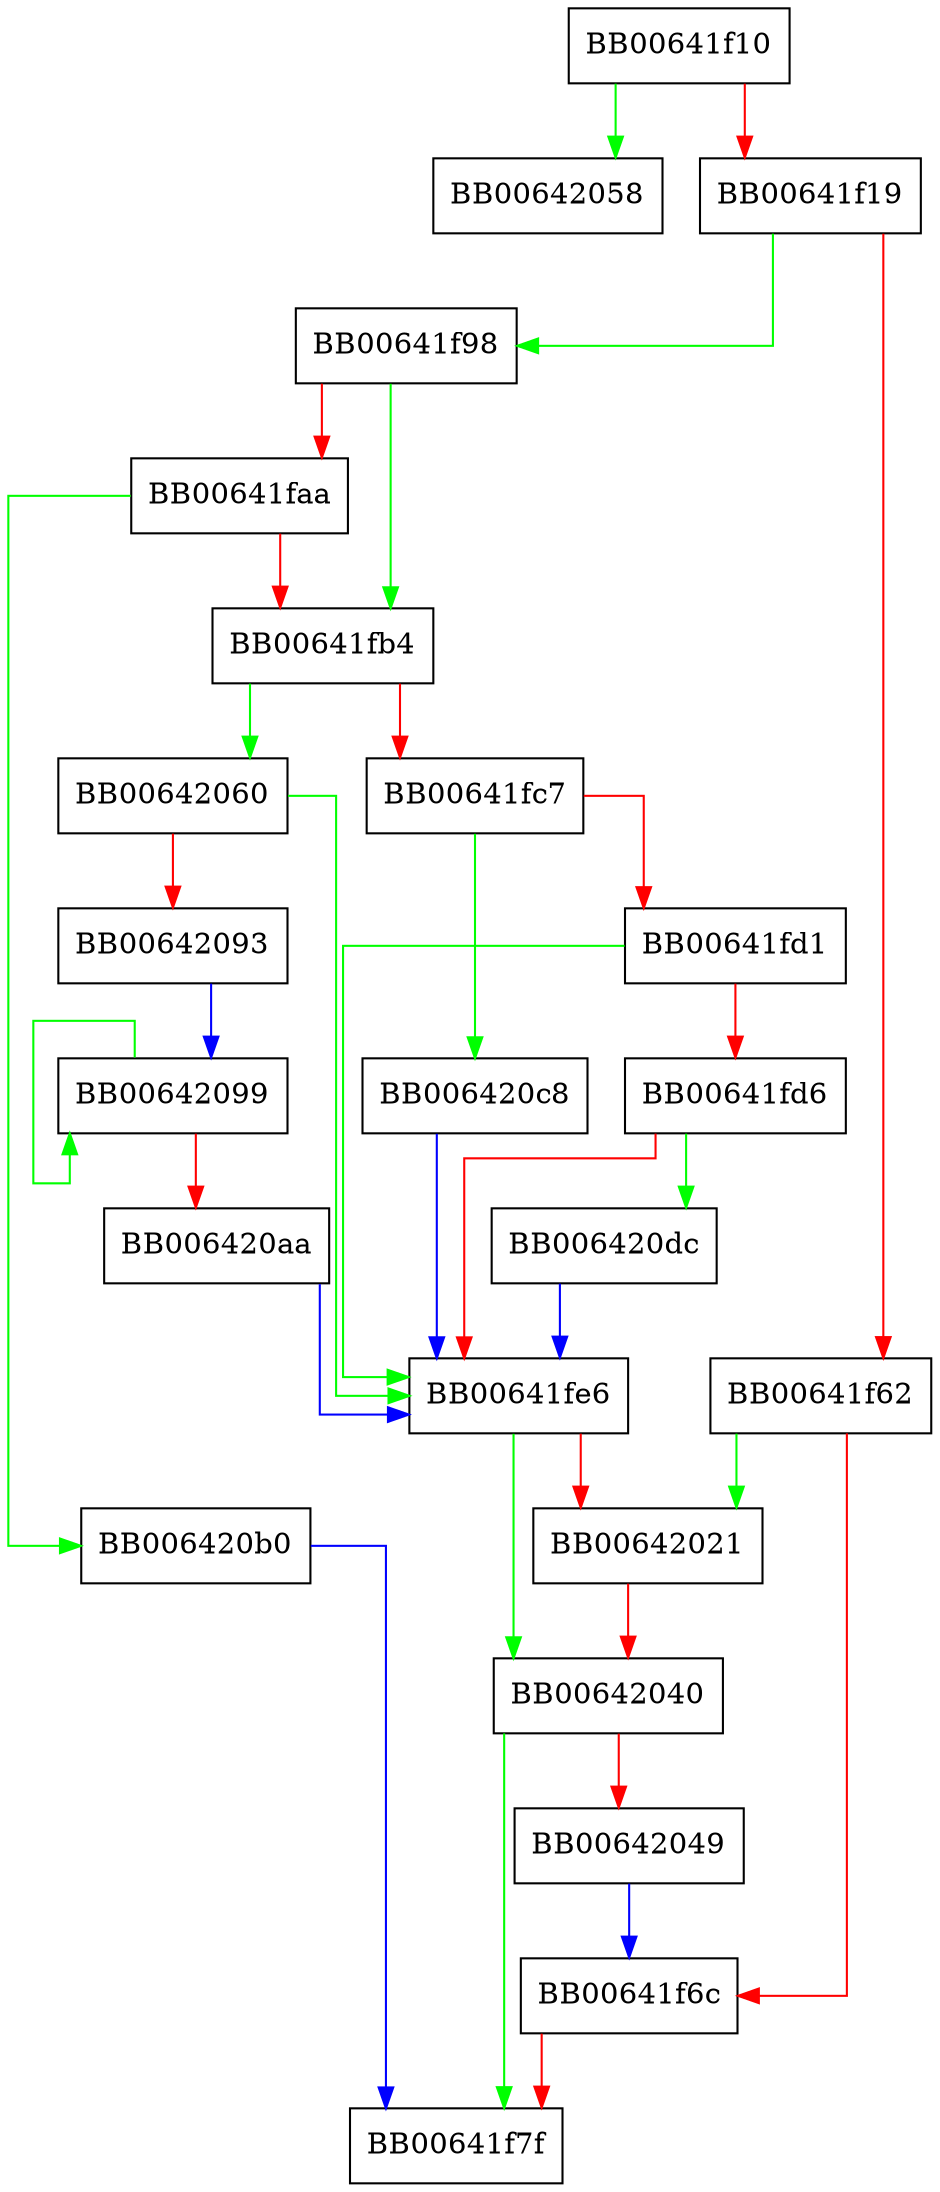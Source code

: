 digraph SHA256_Update {
  node [shape="box"];
  graph [splines=ortho];
  BB00641f10 -> BB00642058 [color="green"];
  BB00641f10 -> BB00641f19 [color="red"];
  BB00641f19 -> BB00641f98 [color="green"];
  BB00641f19 -> BB00641f62 [color="red"];
  BB00641f62 -> BB00642021 [color="green"];
  BB00641f62 -> BB00641f6c [color="red"];
  BB00641f6c -> BB00641f7f [color="red"];
  BB00641f98 -> BB00641fb4 [color="green"];
  BB00641f98 -> BB00641faa [color="red"];
  BB00641faa -> BB006420b0 [color="green"];
  BB00641faa -> BB00641fb4 [color="red"];
  BB00641fb4 -> BB00642060 [color="green"];
  BB00641fb4 -> BB00641fc7 [color="red"];
  BB00641fc7 -> BB006420c8 [color="green"];
  BB00641fc7 -> BB00641fd1 [color="red"];
  BB00641fd1 -> BB00641fe6 [color="green"];
  BB00641fd1 -> BB00641fd6 [color="red"];
  BB00641fd6 -> BB006420dc [color="green"];
  BB00641fd6 -> BB00641fe6 [color="red"];
  BB00641fe6 -> BB00642040 [color="green"];
  BB00641fe6 -> BB00642021 [color="red"];
  BB00642021 -> BB00642040 [color="red"];
  BB00642040 -> BB00641f7f [color="green"];
  BB00642040 -> BB00642049 [color="red"];
  BB00642049 -> BB00641f6c [color="blue"];
  BB00642060 -> BB00641fe6 [color="green"];
  BB00642060 -> BB00642093 [color="red"];
  BB00642093 -> BB00642099 [color="blue"];
  BB00642099 -> BB00642099 [color="green"];
  BB00642099 -> BB006420aa [color="red"];
  BB006420aa -> BB00641fe6 [color="blue"];
  BB006420b0 -> BB00641f7f [color="blue"];
  BB006420c8 -> BB00641fe6 [color="blue"];
  BB006420dc -> BB00641fe6 [color="blue"];
}